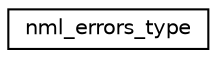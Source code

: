 digraph "Graphical Class Hierarchy"
{
 // INTERACTIVE_SVG=YES
 // LATEX_PDF_SIZE
  edge [fontname="Helvetica",fontsize="10",labelfontname="Helvetica",labelfontsize="10"];
  node [fontname="Helvetica",fontsize="10",shape=record];
  rankdir="LR";
  Node0 [label="nml_errors_type",height=0.2,width=0.4,color="black", fillcolor="white", style="filled",URL="$structfms__mod_1_1nml__errors__type.html",tooltip="Namelist read error values."];
}
